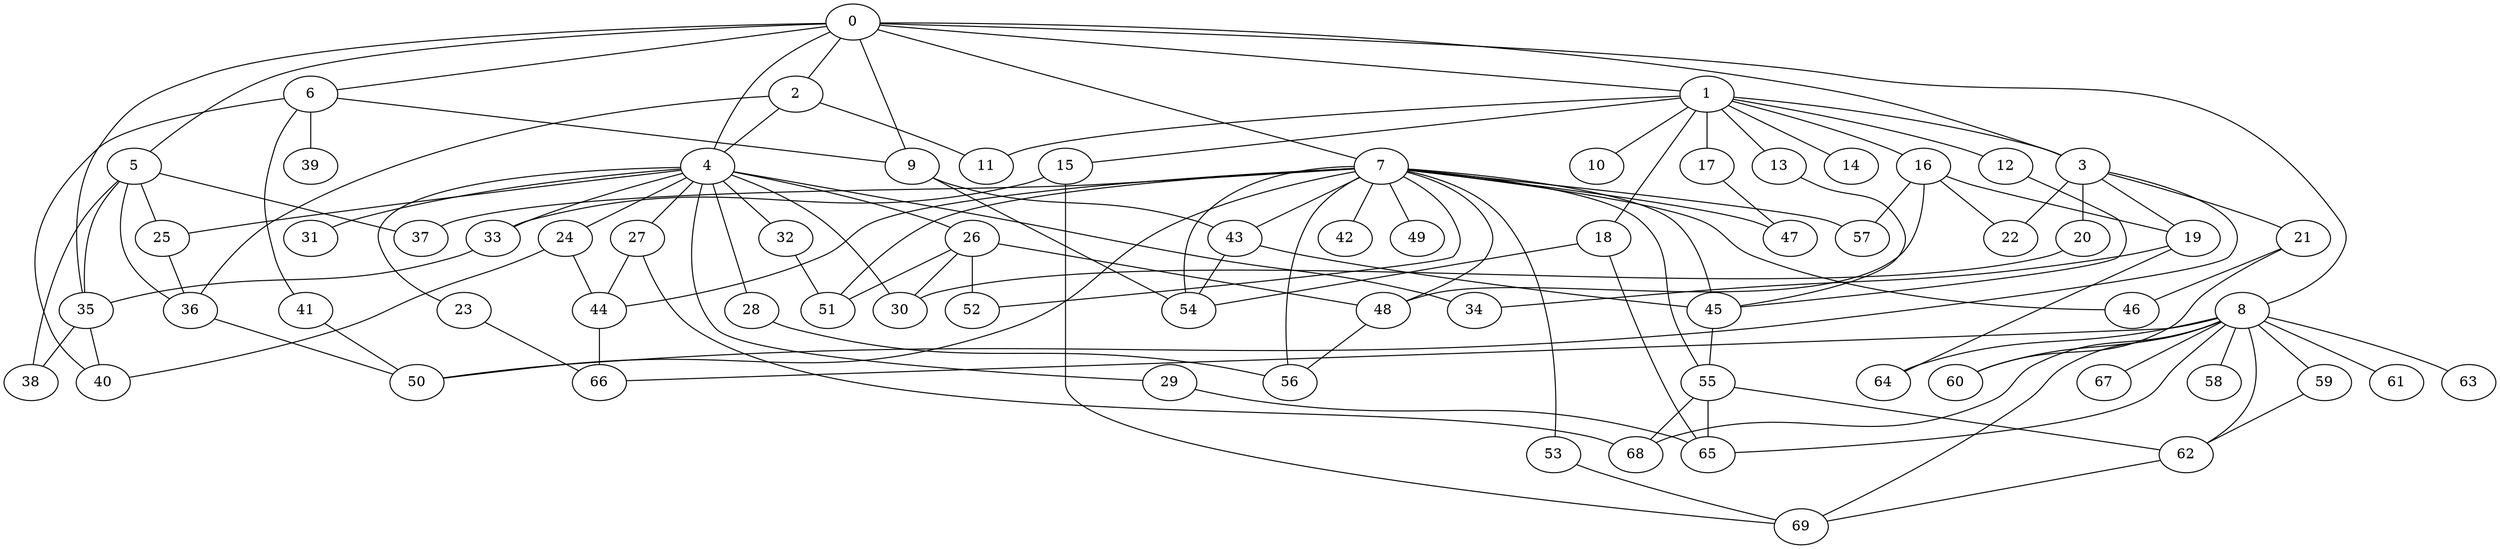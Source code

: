 
graph graphname {
    0 -- 1
0 -- 2
0 -- 3
0 -- 4
0 -- 5
0 -- 6
0 -- 7
0 -- 8
0 -- 9
0 -- 35
1 -- 10
1 -- 11
1 -- 12
1 -- 13
1 -- 14
1 -- 15
1 -- 16
1 -- 17
1 -- 18
1 -- 3
2 -- 36
2 -- 11
2 -- 4
3 -- 19
3 -- 20
3 -- 21
3 -- 22
3 -- 50
4 -- 32
4 -- 34
4 -- 33
4 -- 23
4 -- 24
4 -- 25
4 -- 26
4 -- 27
4 -- 28
4 -- 29
4 -- 30
4 -- 31
5 -- 35
5 -- 36
5 -- 37
5 -- 38
5 -- 25
6 -- 40
6 -- 41
6 -- 39
6 -- 9
7 -- 42
7 -- 43
7 -- 44
7 -- 45
7 -- 46
7 -- 47
7 -- 48
7 -- 49
7 -- 50
7 -- 51
7 -- 52
7 -- 53
7 -- 54
7 -- 55
7 -- 56
7 -- 57
7 -- 37
8 -- 64
8 -- 66
8 -- 67
8 -- 68
8 -- 69
8 -- 65
8 -- 58
8 -- 59
8 -- 60
8 -- 61
8 -- 62
8 -- 63
9 -- 43
9 -- 54
12 -- 45
13 -- 45
15 -- 69
15 -- 33
16 -- 57
16 -- 22
16 -- 19
16 -- 48
17 -- 47
18 -- 54
18 -- 65
19 -- 64
19 -- 34
20 -- 30
21 -- 60
21 -- 46
23 -- 66
24 -- 44
24 -- 40
25 -- 36
26 -- 52
26 -- 51
26 -- 30
26 -- 48
27 -- 68
27 -- 44
28 -- 56
29 -- 65
32 -- 51
33 -- 35
35 -- 40
35 -- 38
36 -- 50
41 -- 50
43 -- 54
43 -- 45
44 -- 66
45 -- 55
48 -- 56
53 -- 69
55 -- 62
55 -- 65
55 -- 68
59 -- 62
62 -- 69

}
